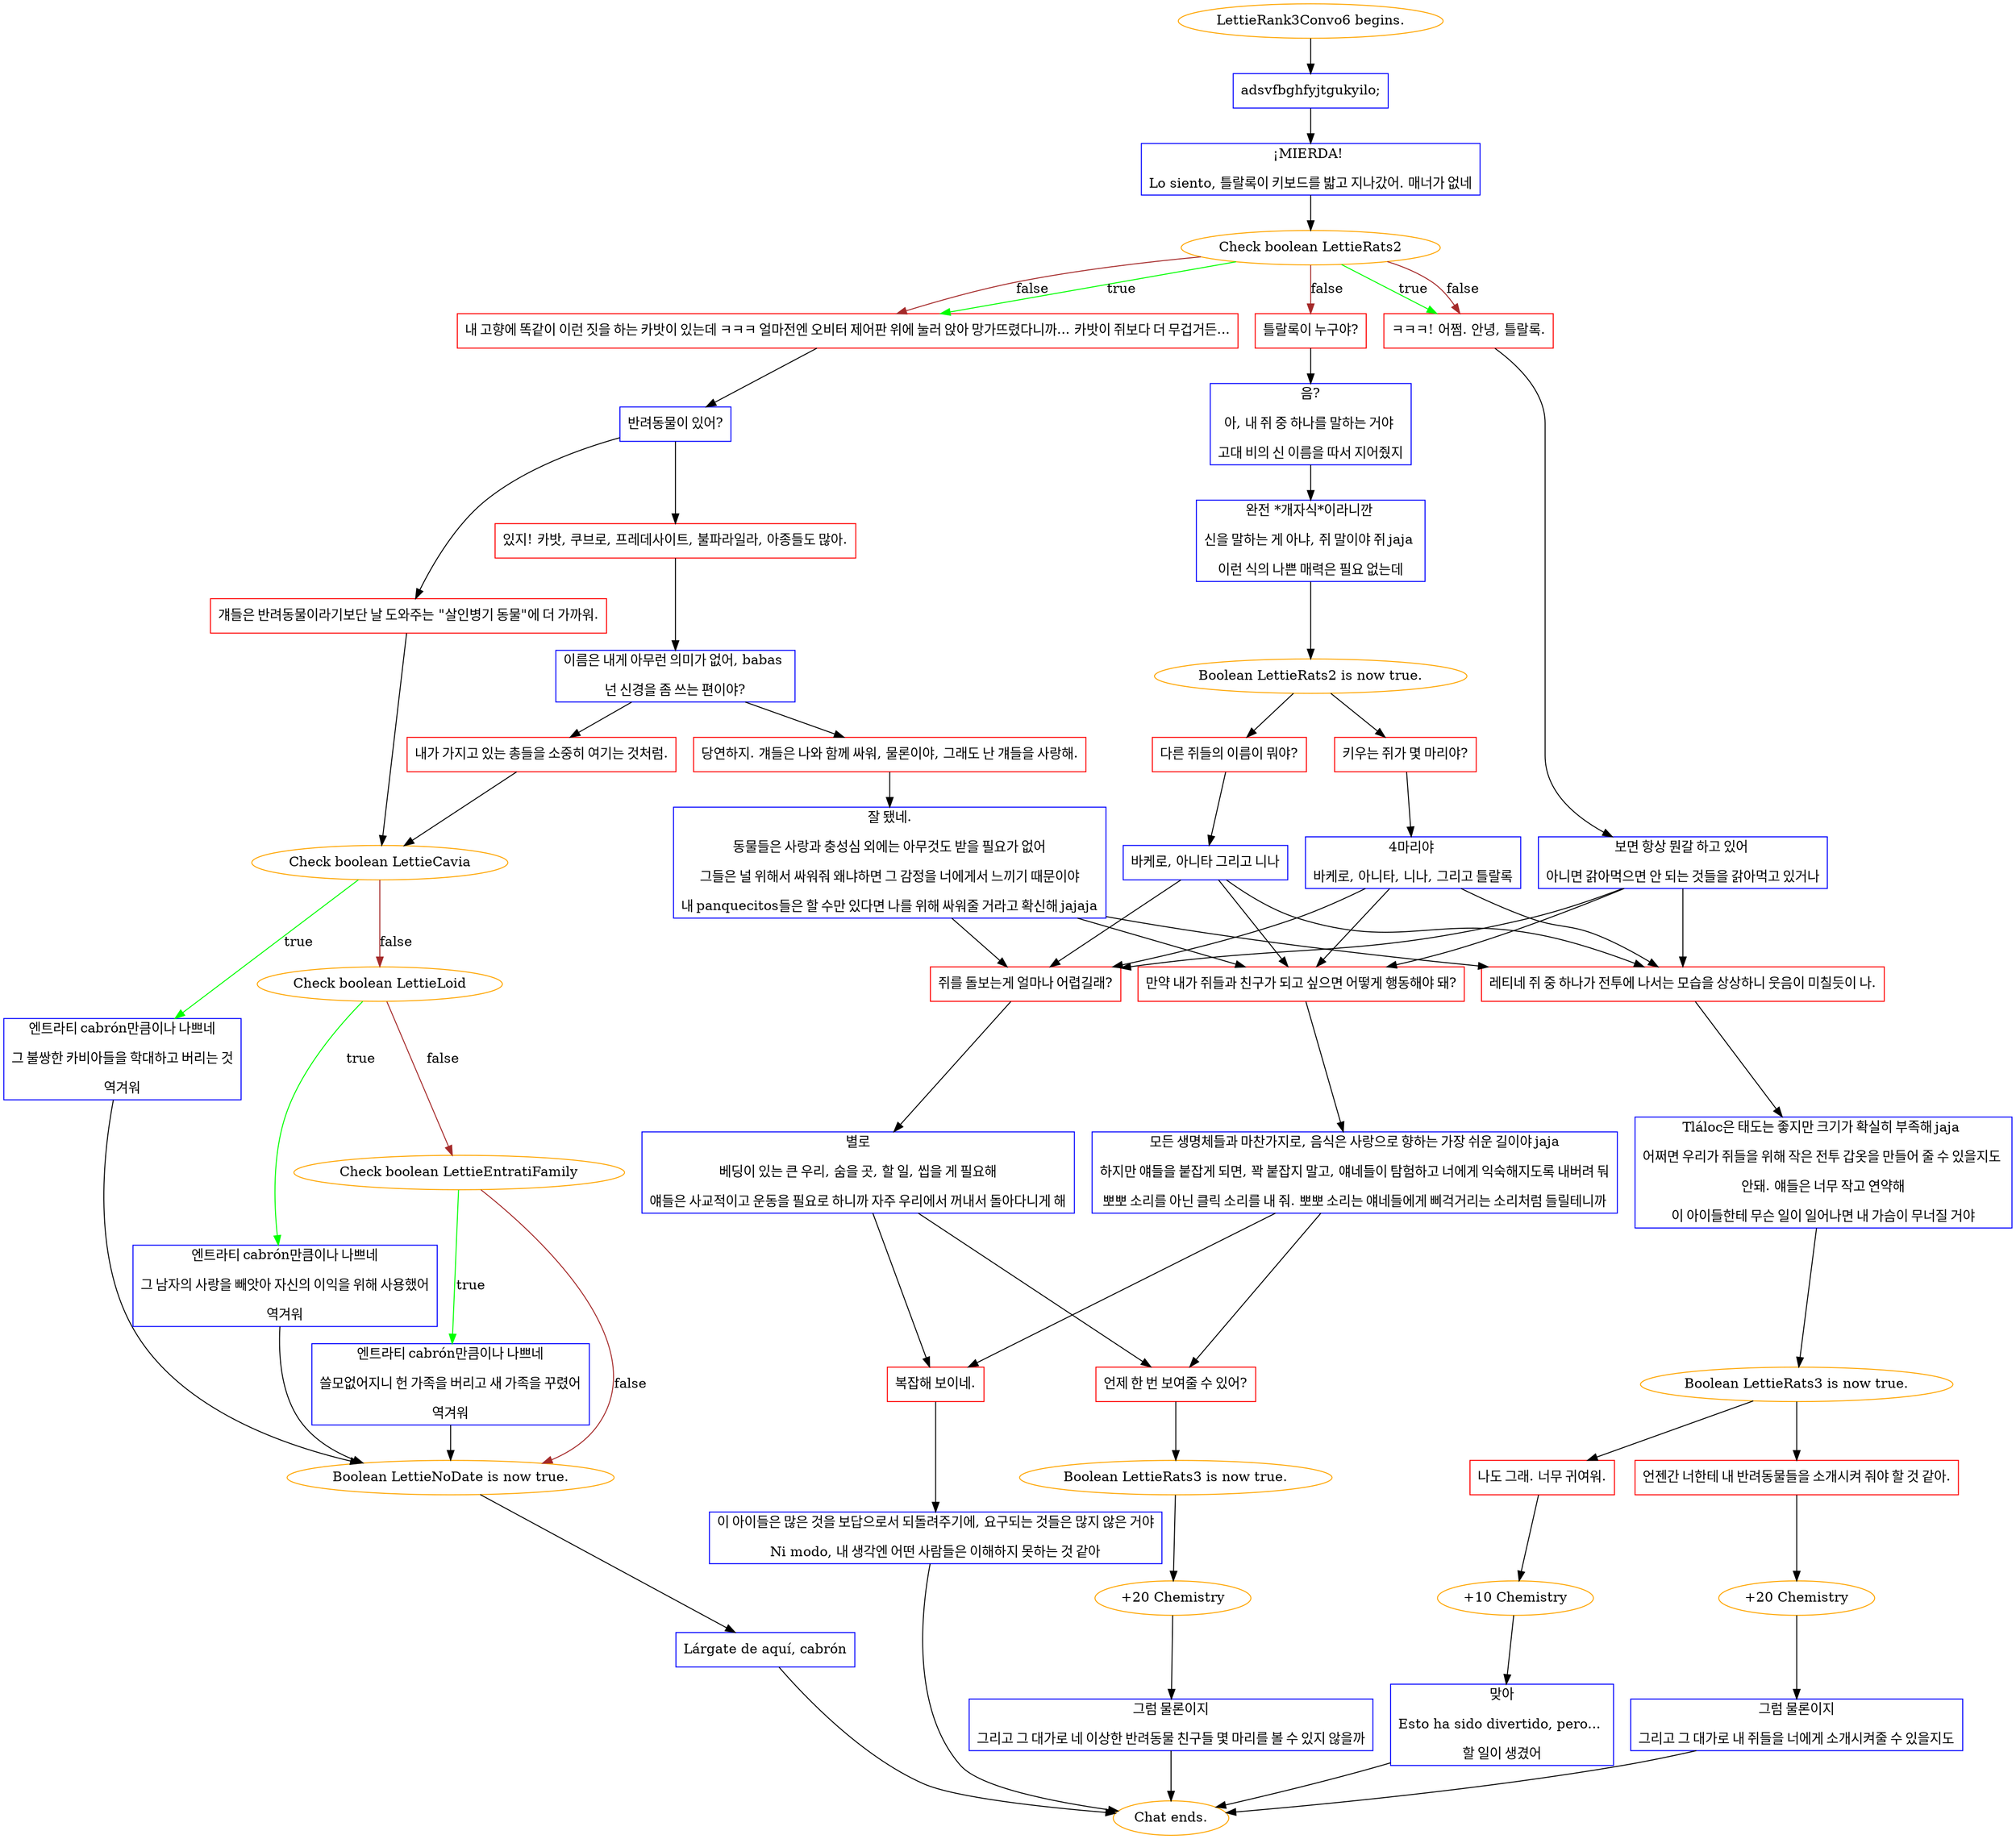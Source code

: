 digraph {
	"LettieRank3Convo6 begins." [color=orange];
		"LettieRank3Convo6 begins." -> j2038030244;
	j2038030244 [label="adsvfbghfyjtgukyilo;",shape=box,color=blue];
		j2038030244 -> j170762768;
	j170762768 [label="¡MIERDA! 
Lo siento, 틀랄록이 키보드를 밟고 지나갔어. 매너가 없네",shape=box,color=blue];
		j170762768 -> j352879681;
	j352879681 [label="Check boolean LettieRats2",color=orange];
		j352879681 -> j1867271217 [label=true,color=green];
		j352879681 -> j2545587099 [label=true,color=green];
		j352879681 -> j1867271217 [label=false,color=brown];
		j352879681 -> j334098739 [label=false,color=brown];
		j352879681 -> j2545587099 [label=false,color=brown];
	j1867271217 [label="ㅋㅋㅋ! 어쩜. 안녕, 틀랄록.",shape=box,color=red];
		j1867271217 -> j459746317;
	j2545587099 [label="내 고향에 똑같이 이런 짓을 하는 카밧이 있는데 ㅋㅋㅋ 얼마전엔 오비터 제어판 위에 눌러 앉아 망가뜨렸다니까... 카밧이 쥐보다 더 무겁거든...",shape=box,color=red];
		j2545587099 -> j2322009098;
	j334098739 [label="틀랄록이 누구야?",shape=box,color=red];
		j334098739 -> j2013797389;
	j459746317 [label="보면 항상 뭔갈 하고 있어 
아니면 갉아먹으면 안 되는 것들을 갉아먹고 있거나",shape=box,color=blue];
		j459746317 -> j3051542235;
		j459746317 -> j4022962730;
		j459746317 -> j3988697634;
	j2322009098 [label="반려동물이 있어?",shape=box,color=blue];
		j2322009098 -> j3513474035;
		j2322009098 -> j3064626277;
	j2013797389 [label="음?
아, 내 쥐 중 하나를 말하는 거야 
고대 비의 신 이름을 따서 지어줬지",shape=box,color=blue];
		j2013797389 -> j2061067771;
	j3051542235 [label="만약 내가 쥐들과 친구가 되고 싶으면 어떻게 행동해야 돼?",shape=box,color=red];
		j3051542235 -> j1192423216;
	j4022962730 [label="쥐를 돌보는게 얼마나 어렵길래?",shape=box,color=red];
		j4022962730 -> j547308960;
	j3988697634 [label="레티네 쥐 중 하나가 전투에 나서는 모습을 상상하니 웃음이 미칠듯이 나.",shape=box,color=red];
		j3988697634 -> j2406555746;
	j3513474035 [label="있지! 카밧, 쿠브로, 프레데사이트, 불파라일라, 아종들도 많아.",shape=box,color=red];
		j3513474035 -> j3525080154;
	j3064626277 [label="걔들은 반려동물이라기보단 날 도와주는 \"살인병기 동물\"에 더 가까워.",shape=box,color=red];
		j3064626277 -> j2709366223;
	j2061067771 [label="완전 *개자식*이라니깐 
신을 말하는 게 아냐, 쥐 말이야 쥐 jaja 
이런 식의 나쁜 매력은 필요 없는데",shape=box,color=blue];
		j2061067771 -> j10351059;
	j1192423216 [label="모든 생명체들과 마찬가지로, 음식은 사랑으로 향하는 가장 쉬운 길이야 jaja
하지만 얘들을 붙잡게 되면, 꽉 붙잡지 말고, 얘네들이 탐험하고 너에게 익숙해지도록 내버려 둬
뽀뽀 소리를 아닌 클릭 소리를 내 줘. 뽀뽀 소리는 얘네들에게 삐걱거리는 소리처럼 들릴테니까",shape=box,color=blue];
		j1192423216 -> j2991451068;
		j1192423216 -> j1745706912;
	j547308960 [label="별로
베딩이 있는 큰 우리, 숨을 곳, 할 일, 씹을 게 필요해
얘들은 사교적이고 운동을 필요로 하니까 자주 우리에서 꺼내서 돌아다니게 해",shape=box,color=blue];
		j547308960 -> j2991451068;
		j547308960 -> j1745706912;
	j2406555746 [label="Tláloc은 태도는 좋지만 크기가 확실히 부족해 jaja 
어쩌면 우리가 쥐들을 위해 작은 전투 갑옷을 만들어 줄 수 있을지도 
안돼. 얘들은 너무 작고 연약해
이 아이들한테 무슨 일이 일어나면 내 가슴이 무너질 거야",shape=box,color=blue];
		j2406555746 -> j2279302391;
	j3525080154 [label="이름은 내게 아무런 의미가 없어, babas 
넌 신경을 좀 쓰는 편이야?",shape=box,color=blue];
		j3525080154 -> j4063404046;
		j3525080154 -> j1934877568;
	j2709366223 [label="Check boolean LettieCavia",color=orange];
		j2709366223 -> j1765986227 [label=true,color=green];
		j2709366223 -> j1457704003 [label=false,color=brown];
	j10351059 [label="Boolean LettieRats2 is now true.",color=orange];
		j10351059 -> j759718084;
		j10351059 -> j3008360472;
	j2991451068 [label="언제 한 번 보여줄 수 있어?",shape=box,color=red];
		j2991451068 -> j3029091212;
	j1745706912 [label="복잡해 보이네.",shape=box,color=red];
		j1745706912 -> j4145948095;
	j2279302391 [label="Boolean LettieRats3 is now true.",color=orange];
		j2279302391 -> j2832856800;
		j2279302391 -> j268454927;
	j4063404046 [label="당연하지. 걔들은 나와 함께 싸워, 물론이야, 그래도 난 걔들을 사랑해.",shape=box,color=red];
		j4063404046 -> j88197061;
	j1934877568 [label="내가 가지고 있는 총들을 소중히 여기는 것처럼.",shape=box,color=red];
		j1934877568 -> j2709366223;
	j1765986227 [label="엔트라티 cabrón만큼이나 나쁘네
그 불쌍한 카비아들을 학대하고 버리는 것
역겨워",shape=box,color=blue];
		j1765986227 -> j3650571808;
	j1457704003 [label="Check boolean LettieLoid",color=orange];
		j1457704003 -> j3227138153 [label=true,color=green];
		j1457704003 -> j2739792652 [label=false,color=brown];
	j759718084 [label="키우는 쥐가 몇 마리야?",shape=box,color=red];
		j759718084 -> j1170523071;
	j3008360472 [label="다른 쥐들의 이름이 뭐야?",shape=box,color=red];
		j3008360472 -> j1588186608;
	j3029091212 [label="Boolean LettieRats3 is now true.",color=orange];
		j3029091212 -> j3566785638;
	j4145948095 [label="이 아이들은 많은 것을 보답으로서 되돌려주기에, 요구되는 것들은 많지 않은 거야
Ni modo, 내 생각엔 어떤 사람들은 이해하지 못하는 것 같아",shape=box,color=blue];
		j4145948095 -> "Chat ends.";
	j2832856800 [label="나도 그래. 너무 귀여워.",shape=box,color=red];
		j2832856800 -> j824596865;
	j268454927 [label="언젠간 너한테 내 반려동물들을 소개시켜 줘야 할 것 같아.",shape=box,color=red];
		j268454927 -> j2336967252;
	j88197061 [label="잘 됐네.
동물들은 사랑과 충성심 외에는 아무것도 받을 필요가 없어
그들은 널 위해서 싸워줘 왜냐하면 그 감정을 너에게서 느끼기 때문이야
내 panquecitos들은 할 수만 있다면 나를 위해 싸워줄 거라고 확신해 jajaja",shape=box,color=blue];
		j88197061 -> j3051542235;
		j88197061 -> j4022962730;
		j88197061 -> j3988697634;
	j3650571808 [label="Boolean LettieNoDate is now true.",color=orange];
		j3650571808 -> j3947662504;
	j3227138153 [label="엔트라티 cabrón만큼이나 나쁘네
그 남자의 사랑을 빼앗아 자신의 이익을 위해 사용했어
역겨워",shape=box,color=blue];
		j3227138153 -> j3650571808;
	j2739792652 [label="Check boolean LettieEntratiFamily",color=orange];
		j2739792652 -> j2371460239 [label=true,color=green];
		j2739792652 -> j3650571808 [label=false,color=brown];
	j1170523071 [label="4마리야 
바케로, 아니타, 니나, 그리고 틀랄록",shape=box,color=blue];
		j1170523071 -> j3051542235;
		j1170523071 -> j4022962730;
		j1170523071 -> j3988697634;
	j1588186608 [label="바케로, 아니타 그리고 니나",shape=box,color=blue];
		j1588186608 -> j3051542235;
		j1588186608 -> j4022962730;
		j1588186608 -> j3988697634;
	j3566785638 [label="+20 Chemistry",color=orange];
		j3566785638 -> j3341086765;
	"Chat ends." [color=orange];
	j824596865 [label="+10 Chemistry",color=orange];
		j824596865 -> j2660034033;
	j2336967252 [label="+20 Chemistry",color=orange];
		j2336967252 -> j1714733734;
	j3947662504 [label="Lárgate de aquí, cabrón",shape=box,color=blue];
		j3947662504 -> "Chat ends.";
	j2371460239 [label="엔트라티 cabrón만큼이나 나쁘네
쓸모없어지니 헌 가족을 버리고 새 가족을 꾸렸어
역겨워",shape=box,color=blue];
		j2371460239 -> j3650571808;
	j3341086765 [label="그럼 물론이지
그리고 그 대가로 네 이상한 반려동물 친구들 몇 마리를 볼 수 있지 않을까",shape=box,color=blue];
		j3341086765 -> "Chat ends.";
	j2660034033 [label="맞아
Esto ha sido divertido, pero... 
할 일이 생겼어",shape=box,color=blue];
		j2660034033 -> "Chat ends.";
	j1714733734 [label="그럼 물론이지
그리고 그 대가로 내 쥐들을 너에게 소개시켜줄 수 있을지도",shape=box,color=blue];
		j1714733734 -> "Chat ends.";
}